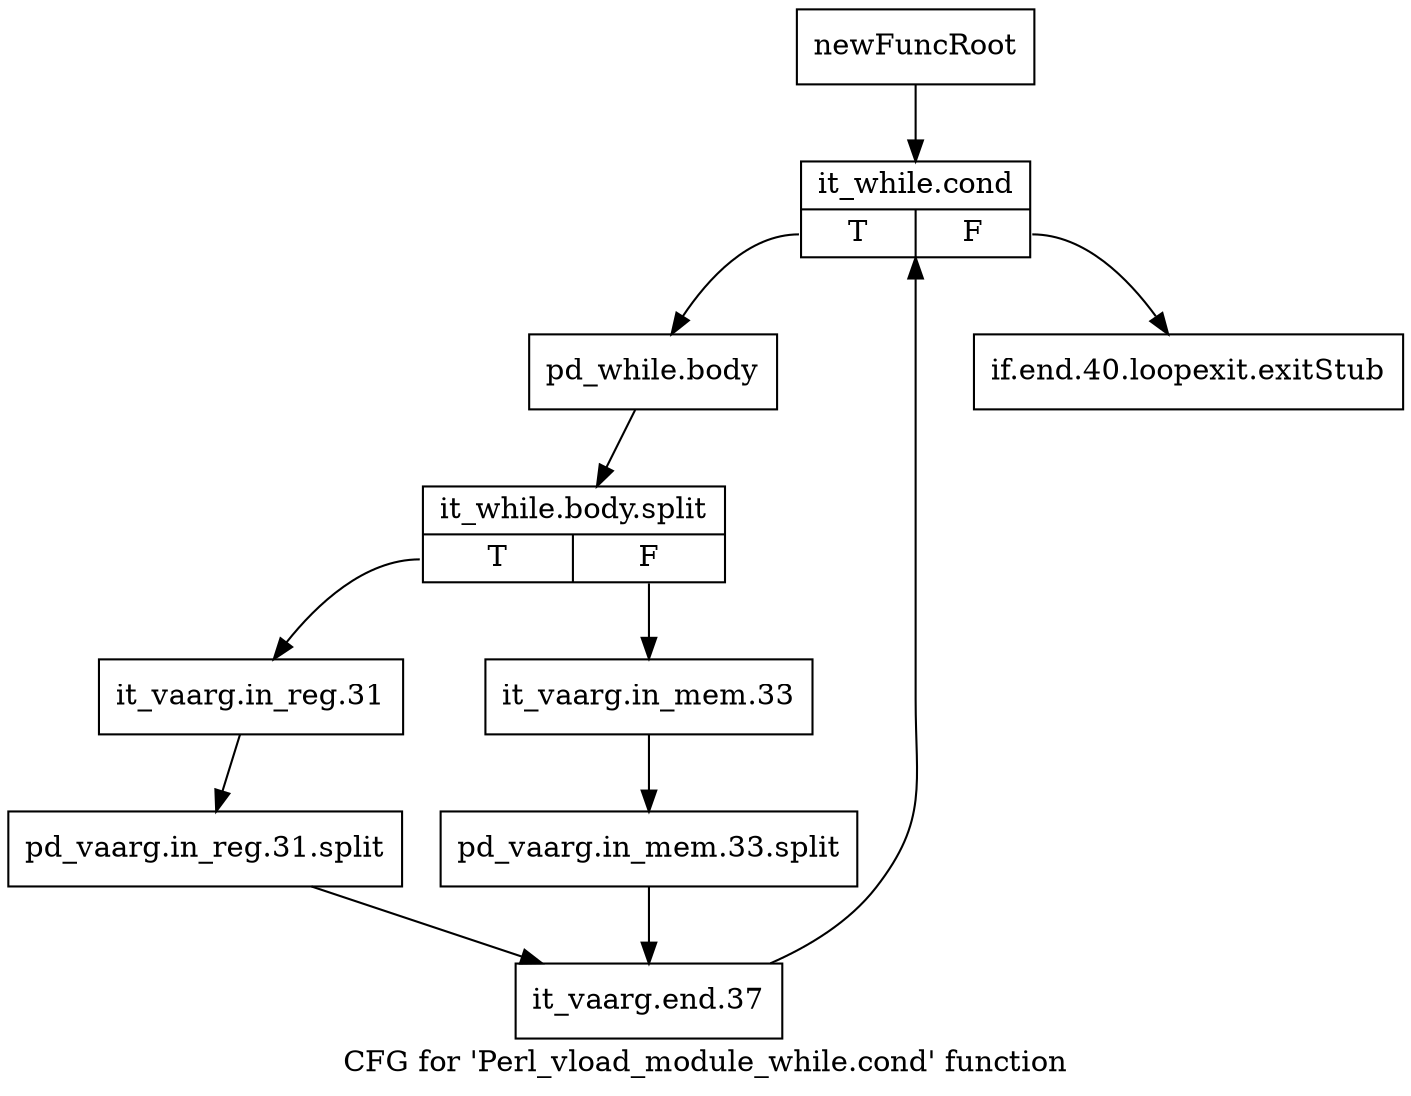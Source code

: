 digraph "CFG for 'Perl_vload_module_while.cond' function" {
	label="CFG for 'Perl_vload_module_while.cond' function";

	Node0x4c33470 [shape=record,label="{newFuncRoot}"];
	Node0x4c33470 -> Node0x4c33510;
	Node0x4c334c0 [shape=record,label="{if.end.40.loopexit.exitStub}"];
	Node0x4c33510 [shape=record,label="{it_while.cond|{<s0>T|<s1>F}}"];
	Node0x4c33510:s0 -> Node0x4c33560;
	Node0x4c33510:s1 -> Node0x4c334c0;
	Node0x4c33560 [shape=record,label="{pd_while.body}"];
	Node0x4c33560 -> Node0x6599850;
	Node0x6599850 [shape=record,label="{it_while.body.split|{<s0>T|<s1>F}}"];
	Node0x6599850:s0 -> Node0x4c33600;
	Node0x6599850:s1 -> Node0x4c335b0;
	Node0x4c335b0 [shape=record,label="{it_vaarg.in_mem.33}"];
	Node0x4c335b0 -> Node0x65a0c90;
	Node0x65a0c90 [shape=record,label="{pd_vaarg.in_mem.33.split}"];
	Node0x65a0c90 -> Node0x4c33650;
	Node0x4c33600 [shape=record,label="{it_vaarg.in_reg.31}"];
	Node0x4c33600 -> Node0x6599800;
	Node0x6599800 [shape=record,label="{pd_vaarg.in_reg.31.split}"];
	Node0x6599800 -> Node0x4c33650;
	Node0x4c33650 [shape=record,label="{it_vaarg.end.37}"];
	Node0x4c33650 -> Node0x4c33510;
}
